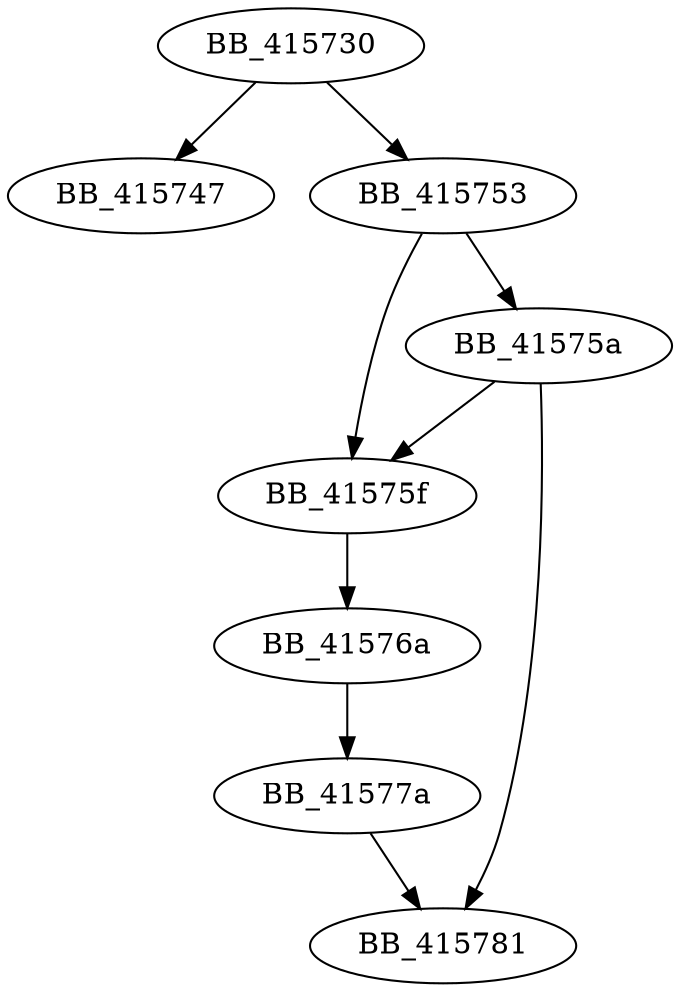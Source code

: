 DiGraph sub_415730{
BB_415730->BB_415747
BB_415730->BB_415753
BB_415753->BB_41575a
BB_415753->BB_41575f
BB_41575a->BB_41575f
BB_41575a->BB_415781
BB_41575f->BB_41576a
BB_41576a->BB_41577a
BB_41577a->BB_415781
}
